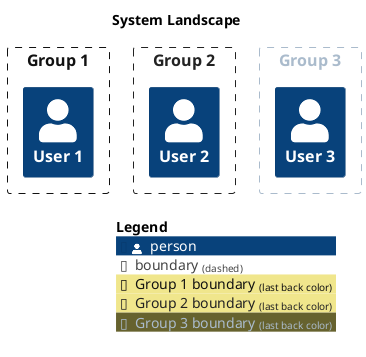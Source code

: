 @startuml
set separator none
title System Landscape

top to bottom direction

!include <C4/C4>
!include <C4/C4_Context>

AddBoundaryTag("Group 1", $borderColor="#111111", $fontColor="#111111")
Boundary(group_1, "Group 1", $tags="Group 1") {
  Person(User1, "User 1", $descr="", $tags="", $link="")
}

AddBoundaryTag("Group 2", $borderColor="#222222", $fontColor="#222222")
Boundary(group_2, "Group 2", $tags="Group 2") {
  Person(User2, "User 2", $descr="", $tags="", $link="")
}

AddBoundaryTag("Group 3", $borderColor="#aabbcc", $fontColor="#aabbcc")
Boundary(group_3, "Group 3", $tags="Group 3") {
  Person(User3, "User 3", $descr="", $tags="", $link="")
}



SHOW_LEGEND(true)
@enduml
